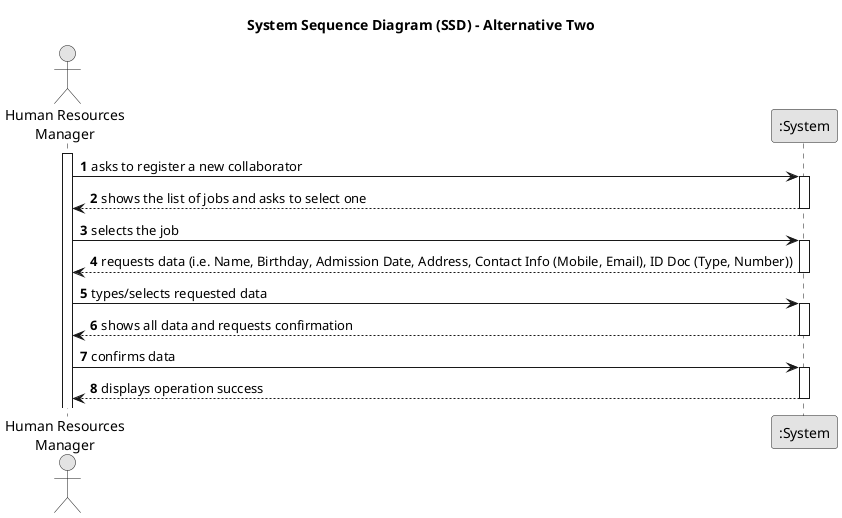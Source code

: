 @startuml
skinparam monochrome true
skinparam packageStyle rectangle
skinparam shadowing false

title System Sequence Diagram (SSD) - Alternative Two

autonumber

actor "Human Resources\nManager" as HRM
participant ":System" as System

activate HRM

    HRM -> System : asks to register a new collaborator
    activate System

        System --> HRM : shows the list of jobs and asks to select one
    deactivate System

    HRM -> System : selects the job
    activate System

        System --> HRM : requests data (i.e. Name, Birthday, Admission Date, Address, Contact Info (Mobile, Email), ID Doc (Type, Number))
    deactivate System

    HRM -> System : types/selects requested data
    activate System

        System --> HRM : shows all data and requests confirmation
    deactivate System

    HRM -> System : confirms data
    activate System

        System --> HRM : displays operation success
    deactivate System

@enduml
